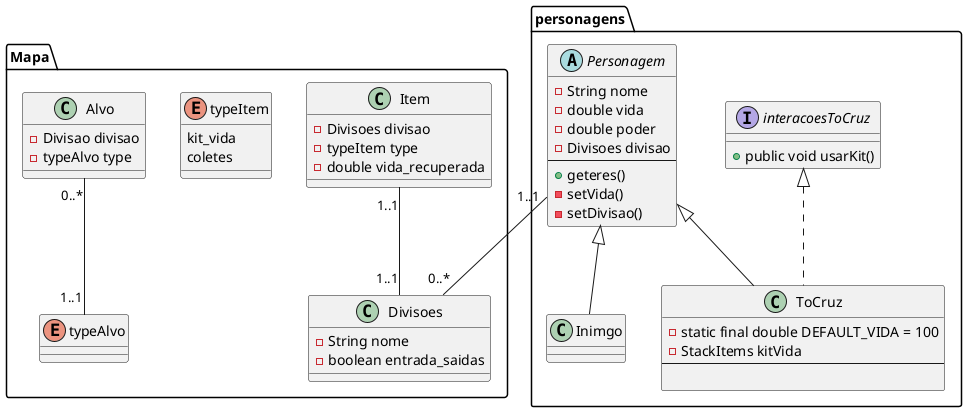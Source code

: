 @startuml DiagramaClassesToCruz

package "Mapa" {
    class Divisoes {
        - String nome
        - boolean entrada_saidas
    }


    enum typeAlvo {

    }

    class Alvo {
        - Divisao divisao
        - typeAlvo type
    }


    enum typeItem {
        kit_vida
        coletes
    }

    /'Se houver diferente entre o que cada item fornce,
    criar hierarquia'/
    class Item {
        - Divisoes divisao
        - typeItem type
        - double vida_recuperada
    }

    Item "1..1" -- "1..1" Divisoes
    Alvo "0..*" -- "1..1" typeAlvo
}

package "personagens" {
    abstract class Personagem {
        - String nome
        - double vida
        - double poder
        - Divisoes divisao
        --
        + geteres()
        - setVida()
        - setDivisao()
    }

    interface interacoesToCruz {
        + public void usarKit()

        
    }
    /'
    A Stack guarda apenas os kitVida
    '/
    class ToCruz extends Personagem implements interacoesToCruz {
        - static final double DEFAULT_VIDA = 100
        - StackItems kitVida
        --
        
    }

    class Inimgo extends Personagem {

    }

    Personagem "1..1" -- "0..*" Divisoes
}
@enduml